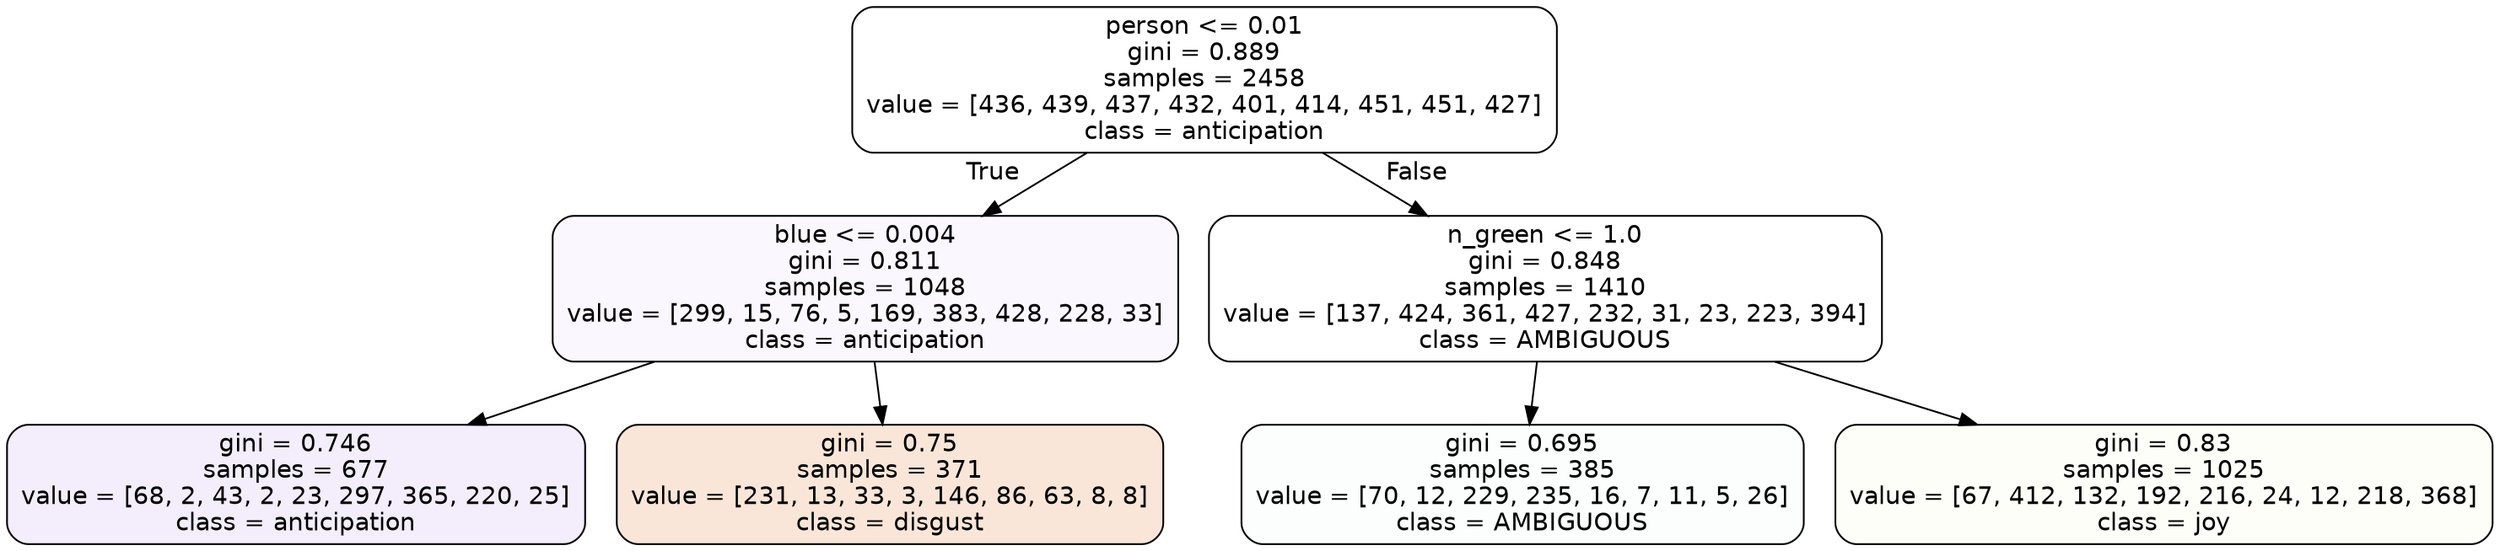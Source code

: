 digraph Tree {
node [shape=box, style="filled, rounded", color="black", fontname=helvetica] ;
edge [fontname=helvetica] ;
0 [label="person <= 0.01\ngini = 0.889\nsamples = 2458\nvalue = [436, 439, 437, 432, 401, 414, 451, 451, 427]\nclass = anticipation", fillcolor="#8139e500"] ;
1 [label="blue <= 0.004\ngini = 0.811\nsamples = 1048\nvalue = [299, 15, 76, 5, 169, 383, 428, 228, 33]\nclass = anticipation", fillcolor="#8139e509"] ;
0 -> 1 [labeldistance=2.5, labelangle=45, headlabel="True"] ;
2 [label="gini = 0.746\nsamples = 677\nvalue = [68, 2, 43, 2, 23, 297, 365, 220, 25]\nclass = anticipation", fillcolor="#8139e517"] ;
1 -> 2 ;
3 [label="gini = 0.75\nsamples = 371\nvalue = [231, 13, 33, 3, 146, 86, 63, 8, 8]\nclass = disgust", fillcolor="#e5813931"] ;
1 -> 3 ;
4 [label="n_green <= 1.0\ngini = 0.848\nsamples = 1410\nvalue = [137, 424, 361, 427, 232, 31, 23, 223, 394]\nclass = AMBIGUOUS", fillcolor="#39e58100"] ;
0 -> 4 [labeldistance=2.5, labelangle=-45, headlabel="False"] ;
5 [label="gini = 0.695\nsamples = 385\nvalue = [70, 12, 229, 235, 16, 7, 11, 5, 26]\nclass = AMBIGUOUS", fillcolor="#39e58104"] ;
4 -> 5 ;
6 [label="gini = 0.83\nsamples = 1025\nvalue = [67, 412, 132, 192, 216, 24, 12, 218, 368]\nclass = joy", fillcolor="#d7e53909"] ;
4 -> 6 ;
}